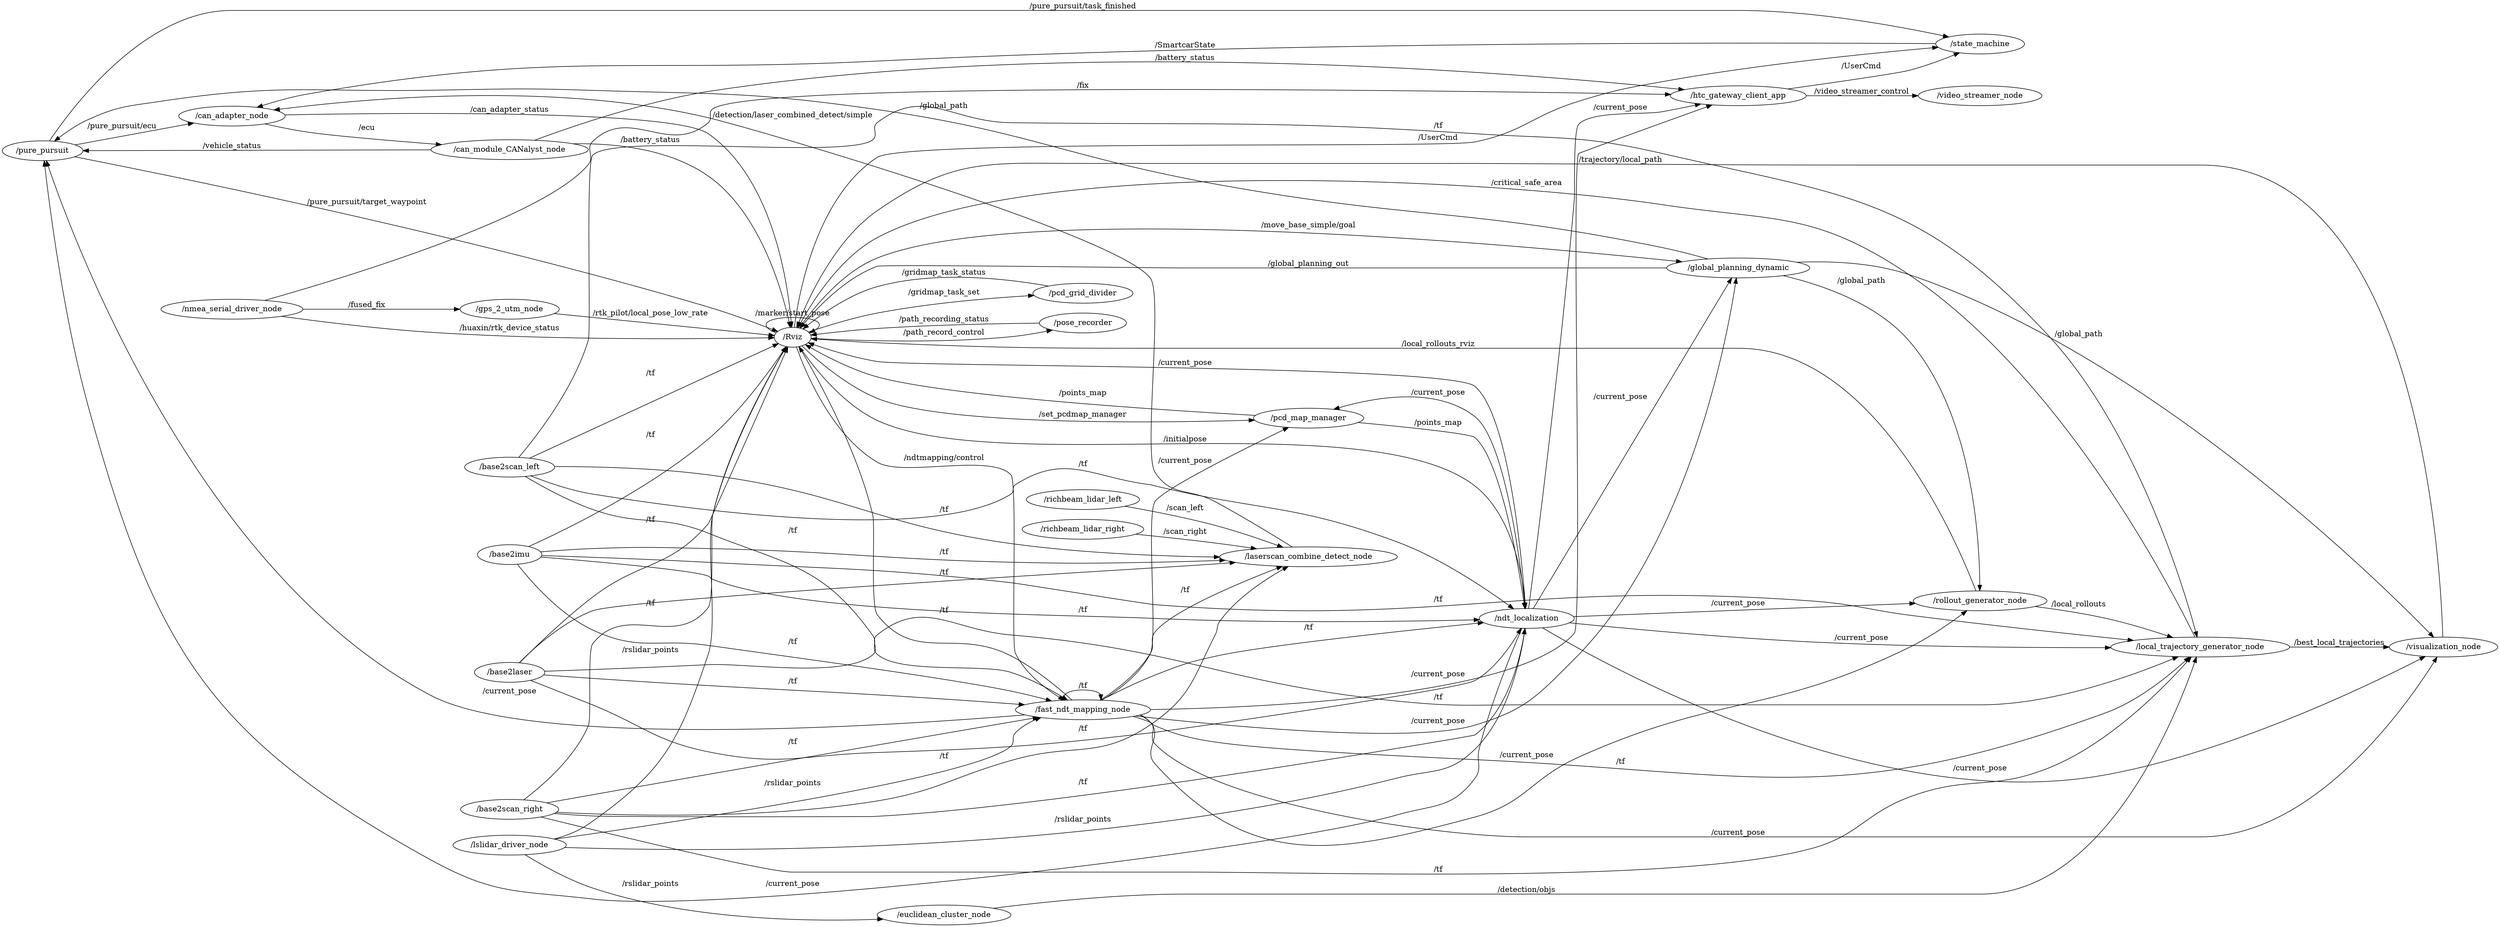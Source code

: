 digraph graphname {
	graph [bb="0,0,3604.2,1596.3",
		compound=True,
		rank=same,
		rankdir=LR,
		ranksep=0.2
	];
	node [label="\N"];
	n___pure_pursuit	 [URL=__pure_pursuit,
		height=0.5,
		label="/pure_pursuit",
		pos="57.845,712.34",
		shape=ellipse,
		tooltip="/pure_pursuit",
		width=1.6068];
	n___can_adapter_node	 [URL=__can_adapter_node,
		height=0.5,
		label="/can_adapter_node",
		pos="329.38,1403.3",
		shape=ellipse,
		tooltip="/can_adapter_node",
		width=2.1484];
	n___pure_pursuit -> n___can_adapter_node	 [URL=topic_3A__pure_pursuit__ecu,
		label="/pure_pursuit/ecu",
		lp="171.19,1127.8",
		penwidth=1,
		pos="e,322.33,1385.4 64.968,730.47 102.13,825.04 273.75,1261.8 318.62,1376"];
	n___Rviz	 [URL=__Rviz,
		height=0.5,
		label="/Rviz",
		pos="1140.9,871.34",
		shape=ellipse,
		tooltip="/Rviz",
		width=0.83048];
	n___pure_pursuit -> n___Rviz	 [URL=topic_3A__pure_pursuit__target_waypoint,
		label="/pure_pursuit/target_waypoint",
		lp="522.07,721.84",
		penwidth=1,
		pos="e,1111.1,874.09 115.94,711.37 314.27,708.62 956.03,704.67 1021.4,767.34 1034.4,779.87 1017.2,834.9 1029.4,848.34 1047.1,868.01 1076.7,873.4 1101,874.06"];
	n___state_machine	 [URL=__state_machine,
		height=0.5,
		label="/state_machine",
		pos="2858.3,1497.3",
		shape=ellipse,
		tooltip="/state_machine",
		width=1.7693];
	n___pure_pursuit -> n___state_machine	 [URL=topic_3A__pure_pursuit__task_finished,
		label="/pure_pursuit/task_finished",
		lp="1559.5,1588.8",
		penwidth=1,
		pos="e,2822.9,1512.5 58.983,730.63 64.621,819.12 90.613,1203.4 123.69,1318.3 164.73,1460.9 180.99,1581.3 329.38,1581.3 329.38,1581.3 329.38,1581.3 2508.5,1581.3 2619.7,1581.3 2647.5,1566.1 2754.8,1536.3 2774.3,1530.9 2795.3,1523.4 2813.3,1516.3"];
	n___global_planning_dynamic	 [URL=__global_planning_dynamic,
		height=0.5,
		label="/global_planning_dynamic",
		pos="2508.5,723.34",
		shape=ellipse,
		tooltip="/global_planning_dynamic",
		width=2.9247];
	n___global_planning_dynamic -> n___pure_pursuit	 [URL=topic_3A__global_path,
		label="/global_path",
		lp="1356.5,33.844",
		penwidth=1,
		pos="e,58.546,694.32 2492.1,705.47 2471.4,683.88 2433.9,647.82 2395.2,626.34 2344.7,598.32 2327.1,601.73 2271.2,587.34 2210.1,571.64 2173.4,607.03 2132.1,559.34 2121.4,546.97 2129.4,427.8 2124.1,412.34 2097.3,334.86 2045.5,338.63 2018.1,261.34 2009.5,236.99 2026.5,165.31 2010.1,145.34 1822.6,-82.747 1651.8,26.344 1356.5,26.344 329.38,26.344 329.38,26.344 329.38,26.344 216.24,26.344 172.08,74.071 123.69,176.34 80.347,267.94 63.253,587.03 58.983,684.11"];
	n___rollout_generator_node	 [URL=__rollout_generator_node,
		height=0.5,
		label="/rollout_generator_node",
		pos="2858.3,723.34",
		shape=ellipse,
		tooltip="/rollout_generator_node",
		width=2.6539];
	n___global_planning_dynamic -> n___rollout_generator_node	 [URL=topic_3A__global_path,
		label="/global_path",
		lp="2688.3,730.84",
		penwidth=1,
		pos="e,2762.6,723.34 2613.9,723.34 2657.8,723.34 2708.6,723.34 2752.5,723.34"];
	n___global_planning_dynamic -> n___Rviz	 [URL=topic_3A__global_planning_out,
		label="/global_planning_out",
		lp="1882.7,842.84",
		penwidth=1,
		pos="e,1169.3,865.81 2451.5,738.57 2359.4,762.37 2172,807.6 2010.1,826.34 1844.5,845.51 1425.5,823.78 1260.4,846.34 1256.7,846.84 1255.9,847.53 1252.4,848.34 1228.2,853.86 1200.9,859.49 1179.4,863.8"];
	n___visualization_node	 [URL=__visualization_node,
		height=0.5,
		label="/visualization_node",
		pos="3524.9,984.34",
		shape=ellipse,
		tooltip="/visualization_node",
		width=2.2026];
	n___global_planning_dynamic -> n___visualization_node	 [URL=topic_3A__global_path,
		label="/global_path",
		lp="3001.3,898.84",
		penwidth=1,
		pos="e,3449.9,978.22 2554.4,739.68 2676.2,782.33 3018.1,897.94 3311.6,958.34 3353.5,966.96 3400.6,973.07 3439.8,977.19"];
	n___richbeam_lidar_left	 [URL=__richbeam_lidar_left,
		height=0.5,
		label="/richbeam_lidar_left",
		pos="1559.5,288.34",
		shape=ellipse,
		tooltip="/richbeam_lidar_left",
		width=2.3109];
	n___laserscan_combine_detect_node	 [URL=__laserscan_combine_detect_node,
		height=0.5,
		label="/laserscan_combine_detect_node",
		pos="1882.7,388.34",
		shape=ellipse,
		tooltip="/laserscan_combine_detect_node",
		width=3.5386];
	n___richbeam_lidar_left -> n___laserscan_combine_detect_node	 [URL=topic_3A__scan_left,
		label="/scan_left",
		lp="1706.8,308.84",
		penwidth=1,
		pos="e,1793,375.52 1640.8,284.28 1684.2,283.96 1731.7,287.15 1747.3,301.34 1763.6,316.21 1740.7,333.77 1755.3,350.34 1763.2,359.28 1773,366.16 1783.8,371.44"];
	n___htc_gateway_client_app	 [URL=__htc_gateway_client_app,
		height=0.5,
		label="/htc_gateway_client_app",
		pos="2508.5,1412.3",
		shape=ellipse,
		tooltip="/htc_gateway_client_app",
		width=2.7442];
	n___video_streamer_node	 [URL=__video_streamer_node,
		height=0.5,
		label="/video_streamer_node",
		pos="2858.3,1391.3",
		shape=ellipse,
		tooltip="/video_streamer_node",
		width=2.4734];
	n___htc_gateway_client_app -> n___video_streamer_node	 [URL=topic_3A__video_streamer_control,
		label="/video_streamer_control",
		lp="2688.3,1399.8",
		penwidth=1,
		pos="e,2770.5,1388.2 2574.1,1398.8 2589.7,1396.1 2606.2,1393.7 2621.8,1392.3 2667.2,1388.3 2717.7,1387.5 2760.4,1388"];
	n___htc_gateway_client_app -> n___state_machine	 [URL=topic_3A__UserCmd,
		label="/UserCmd",
		lp="2688.3,1437.8",
		penwidth=1,
		pos="e,2838.5,1480.1 2605.1,1408.4 2651.4,1409.2 2707.1,1414.4 2754.8,1430.3 2782.8,1439.8 2810.8,1458.5 2830.6,1473.8"];
	n___pcd_map_manager	 [URL=__pcd_map_manager,
		height=0.5,
		label="/pcd_map_manager",
		pos="1882.7,975.34",
		shape=ellipse,
		tooltip="/pcd_map_manager",
		width=2.2567];
	n___pcd_map_manager -> n___Rviz	 [URL=topic_3A__points_map,
		label="/points_map",
		lp="1559.5,1035.8",
		penwidth=1,
		pos="e,1153,887.86 1831.1,989.29 1720.8,1016.3 1456.1,1065.9 1260.4,980.34 1217.9,961.77 1180.5,921.81 1159.3,895.78"];
	n___ndt_localization	 [URL=__ndt_localization,
		height=0.5,
		label="/ndt_localization",
		pos="2201.6,909.34",
		shape=ellipse,
		tooltip="/ndt_localization",
		width=1.9318];
	n___pcd_map_manager -> n___ndt_localization	 [URL=topic_3A__points_map,
		label="/points_map",
		lp="2071.1,1002.8",
		penwidth=1,
		pos="e,2188.2,927.17 1941.4,987.8 1991.6,995.76 2064.9,1000.8 2124.1,978.34 2146.9,969.67 2167.3,950.87 2181.4,935.08"];
	n___rollout_generator_node -> n___Rviz	 [URL=topic_3A__local_rollouts_rviz,
		label="/local_rollouts_rviz",
		lp="2071.1,710.84",
		penwidth=1,
		pos="e,1170.5,873.98 2781.4,712.66 2733.3,706.52 2670.1,699.44 2613.8,696.34 2520.3,691.2 2496.8,695.37 2403.2,696.34 2115,699.34 2042.5,697.44 1755.3,721.34 1624.2,732.26 1590.4,728.66 1460.7,751.34 1457.1,751.98 1456.3,752.63 1452.7,753.34 1410.3,761.7 1290.5,750.41 1260.4,781.34 1239.4,802.82 1272.6,826.26 1252.4,848.34 1234.4,867.83 1204.8,873.22 1180.5,873.94"];
	n___local_trajectory_generator_node	 [URL=__local_trajectory_generator_node,
		height=0.5,
		label="/local_trajectory_generator_node",
		pos="3176.2,815.34",
		shape=ellipse,
		tooltip="/local_trajectory_generator_node",
		width=3.5386];
	n___rollout_generator_node -> n___local_trajectory_generator_node	 [URL=topic_3A__local_rollouts,
		label="/local_rollouts",
		lp="3001.3,782.84",
		penwidth=1,
		pos="e,3120.3,799.16 2910.4,738.43 2965.2,754.27 3051.4,779.21 3110.7,796.37"];
	n___can_module_CANalyst_node	 [URL=__can_module_CANalyst_node,
		height=0.5,
		label="/can_module_CANalyst_node",
		pos="729.71,1488.3",
		shape=ellipse,
		tooltip="/can_module_CANalyst_node",
		width=3.2678];
	n___can_module_CANalyst_node -> n___pure_pursuit	 [URL=topic_3A__vehicle_status,
		label="/vehicle_status",
		lp="329.38,1518.8",
		penwidth=1,
		pos="e,59.343,730.36 660.06,1502.9 552.78,1521 346.93,1537.6 226.69,1430.3 120.22,1335.4 71.185,861.9 60.256,740.66"];
	n___can_module_CANalyst_node -> n___htc_gateway_client_app	 [URL=topic_3A__battery_status,
		label="/battery_status",
		lp="1706.8,1504.8",
		penwidth=1,
		pos="e,2472.5,1429.1 844.89,1492.2 927.31,1494.7 1040.9,1497.3 1140.9,1497.3 1140.9,1497.3 1140.9,1497.3 2201.6,1497.3 2297.5,1497.3 2404.2,1458.4 2463.1,1433.2"];
	n___can_module_CANalyst_node -> n___Rviz	 [URL=topic_3A__battery_status,
		label="/battery_status",
		lp="938.35,1343.8",
		penwidth=1,
		pos="e,1132.8,888.91 743.31,1470.4 765.62,1441.3 811.86,1382.4 855.35,1336.3 924.45,1263.2 970.44,1269.2 1021.4,1182.3 1029,1169.3 1024.8,1163.7 1029.4,1149.3 1059.5,1055.1 1106.5,947.25 1128.6,898.19"];
	n___can_adapter_node -> n___can_module_CANalyst_node	 [URL=topic_3A__ecu,
		label="/ecu",
		lp="522.07,1467.8",
		penwidth=1,
		pos="e,660.7,1473.7 386.74,1415.5 455.95,1430.2 572.69,1455 650.47,1471.5"];
	n___can_adapter_node -> n___Rviz	 [URL=topic_3A__can_adapter_status,
		label="/can_adapter_status",
		lp="729.71,881.84",
		penwidth=1,
		pos="e,1110.7,869.74 332.35,1385.2 346.3,1306.7 413.24,994.3 612.07,874.34 653.42,849.4 984.08,863.43 1100.5,869.22"];
	n___base2laser	 [URL=__base2laser,
		height=0.5,
		label="/base2laser",
		pos="729.71,191.34",
		shape=ellipse,
		tooltip="/base2laser",
		width=1.3902];
	n___base2laser -> n___Rviz	 [URL=topic_3A__tf,
		label="/tf",
		lp="938.35,524.84",
		penwidth=1,
		pos="e,1111.3,868.31 743.64,209.01 766.41,237.7 813.29,295.99 855.35,343.34 926.33,423.25 980.33,418.65 1021.4,517.34 1034.5,549.06 1009.8,798.13 1029.4,826.34 1045.6,849.78 1076.3,861.02 1101.4,866.41"];
	n___fast_ndt_mapping_node	 [URL=__fast_ndt_mapping_node,
		height=0.5,
		label="/fast_ndt_mapping_node",
		pos="1559.5,637.34",
		shape=ellipse,
		tooltip="/fast_ndt_mapping_node",
		width=2.7442];
	n___base2laser -> n___fast_ndt_mapping_node	 [URL=topic_3A__tf,
		label="/tf",
		lp="1140.9,437.84",
		penwidth=1,
		pos="e,1522.9,620.48 760.13,205.68 841.21,243.84 1069.3,350.87 1260.4,437.34 1345.5,475.89 1395,448.81 1452.7,522.34 1465.3,538.32 1449.9,550.19 1460.7,567.34 1473.6,587.66 1494.7,603.81 1514.1,615.45"];
	n___base2laser -> n___ndt_localization	 [URL=topic_3A__tf,
		label="/tf",
		lp="1559.5,196.84",
		penwidth=1,
		pos="e,2198.1,891.3 779.77,191.51 837.87,191.79 936.56,192.51 1021.4,194.34 1242.3,199.12 1871.4,128.31 2010.1,300.34 2022,315.14 2006.3,627.42 2018.1,642.34 2048.3,680.6 2088.7,636.86 2124.1,670.34 2155.2,699.77 2184.2,824.65 2196,881.25"];
	n___base2laser -> n___laserscan_combine_detect_node	 [URL=topic_3A__tf,
		label="/tf",
		lp="1356.5,321.84",
		penwidth=1,
		pos="e,1797.2,374.9 779.5,193.29 837.76,196.07 937,202.34 1021.4,215.34 1219.3,245.86 1264.4,276.04 1460.7,315.34 1572.4,337.7 1701.5,359.44 1787.2,373.29"];
	n___base2laser -> n___local_trajectory_generator_node	 [URL=topic_3A__tf,
		label="/tf",
		lp="2071.1,162.84",
		penwidth=1,
		pos="e,3173.9,797.28 779.31,188.33 927.48,179.49 1379.8,153.76 1755.3,145.34 1868.5,142.81 1897,138.89 2010.1,145.34 2185.7,155.36 2228.1,174.29 2403.2,190.34 2647.5,212.74 2716.4,166.55 2953.8,228.34 2995.2,239.11 3013.7,236.29 3040.8,269.34 3108.1,351.41 3158.7,687.65 3172.5,787.35"];
	n___lslidar_driver_node	 [URL=__lslidar_driver_node,
		height=0.5,
		label="/lslidar_driver_node",
		pos="729.71,1293.3",
		shape=ellipse,
		tooltip="/lslidar_driver_node",
		width=2.2748];
	n___lslidar_driver_node -> n___Rviz	 [URL=topic_3A__rslidar_points,
		label="/rslidar_points",
		lp="938.35,1170.8",
		penwidth=1,
		pos="e,1125.5,887.15 747.11,1275.5 812.72,1208.1 1045.1,969.65 1118.5,894.32"];
	n___lslidar_driver_node -> n___fast_ndt_mapping_node	 [URL=topic_3A__rslidar_points,
		label="/rslidar_points",
		lp="1140.9,836.84",
		penwidth=1,
		pos="e,1481.5,648.41 732.59,1275.3 741.56,1224.4 773.52,1077.8 855.35,992.34 911.71,933.45 974.47,981.03 1021.4,914.34 1032.3,898.82 1016.6,843.42 1029.4,829.34 1097.1,754.4 1185.3,860.89 1252.4,785.34 1267.9,767.84 1244.4,697.43 1260.4,680.34 1260.8,679.85 1383.4,662.36 1471.4,649.84"];
	n___lslidar_driver_node -> n___ndt_localization	 [URL=topic_3A__rslidar_points,
		label="/rslidar_points",
		lp="1559.5,1300.8",
		penwidth=1,
		pos="e,2195.6,927.57 775.39,1308.4 798.98,1315.3 828.4,1322.9 855.35,1326.3 928.52,1335.8 947.79,1332 1021.4,1326.3 1468,1291.8 1600.9,1312.7 2010.1,1130.3 2065,1105.8 2083.4,1101.7 2124.1,1057.3 2157,1021.5 2180.1,969.01 2192.1,937.14"];
	n___euclidean_cluster_node	 [URL=__euclidean_cluster_node,
		height=0.5,
		label="/euclidean_cluster_node",
		pos="1356.5,1403.3",
		shape=ellipse,
		tooltip="/euclidean_cluster_node",
		width=2.672];
	n___lslidar_driver_node -> n___euclidean_cluster_node	 [URL=topic_3A__rslidar_points,
		label="/rslidar_points",
		lp="938.35,1391.8",
		penwidth=1,
		pos="e,1260.1,1402.7 759.12,1310.3 783.93,1323.8 820.83,1341.9 855.35,1351.3 988.22,1387.8 1147.3,1399.1 1250.1,1402.4"];
	n___Rviz -> n___global_planning_dynamic	 [URL=topic_3A__move_base_simple__goal,
		label="/move_base_simple/goal",
		lp="1882.7,751.84",
		penwidth=1,
		pos="e,2403,722.42 1170.7,873.64 1195.9,873.84 1231.3,869.75 1252.4,848.34 1265.7,834.81 1246.6,819.44 1260.4,806.34 1292.9,775.35 1416.1,783.62 1460.7,778.34 1707.9,749.12 1769.6,738.54 2018.1,724.34 2068.7,721.45 2081.4,722.79 2132.1,722.34 2219.5,721.58 2318.2,721.88 2392.7,722.35"];
	n___Rviz -> n___pcd_map_manager	 [URL=topic_3A__set_pcdmap_manager,
		label="/set_pcdmap_manager",
		lp="1559.5,988.84",
		penwidth=1,
		pos="e,1802.2,978.24 1156.6,886.83 1178,906.75 1218.4,940.42 1260.4,954.34 1356.2,986.14 1643.4,982.72 1791.8,978.54"];
	n___Rviz -> n___Rviz	 [URL=topic_3A__marker__start_pose,
		label="/marker/start_pose",
		lp="1140.9,914.84",
		penwidth=1,
		pos="e,1166.7,880.56 1115,880.56 1092.8,892.7 1101.4,907.34 1140.9,907.34 1174.1,907.34 1185.5,896.92 1174.9,886.37"];
	n___Rviz -> n___fast_ndt_mapping_node	 [URL=topic_3A__ndtmapping__control,
		label="/ndtmapping/control",
		lp="1356.5,745.84",
		penwidth=1,
		pos="e,1526.2,654.37 1170.5,867.94 1196.5,863.26 1233.1,852.23 1252.4,826.34 1264.1,810.58 1246.7,752.42 1260.4,738.34 1290.4,707.47 1416.5,738.54 1452.7,715.34 1458.4,711.69 1456,707.21 1460.7,702.34 1477.1,685.42 1498.7,670.61 1517.5,659.41"];
	n___Rviz -> n___ndt_localization	 [URL=topic_3A__initialpose,
		label="/initialpose",
		lp="1706.8,921.84",
		penwidth=1,
		pos="e,2131.9,910.09 1164.4,882.85 1188,893.7 1225.7,909.18 1260.4,915.34 1344.5,930.35 1367.2,915.69 1452.7,915.34 1696.4,914.37 1984.5,911.61 2121.5,910.2"];
	n___pcd_grid_divider	 [URL=__pcd_grid_divider,
		height=0.5,
		label="/pcd_grid_divider",
		pos="1559.5,1070.3",
		shape=ellipse,
		tooltip="/pcd_grid_divider",
		width=2.0401];
	n___Rviz -> n___pcd_grid_divider	 [URL=topic_3A__gridmap_task_set,
		label="/gridmap_task_set",
		lp="1356.5,1088.8",
		penwidth=1,
		pos="e,1490.2,1076.4 1145.7,889.4 1157.5,929.46 1191.9,1025.3 1260.4,1064.3 1296.5,1084.9 1404.4,1082.1 1480.2,1077.1"];
	n___pose_recorder	 [URL=__pose_recorder,
		height=0.5,
		label="/pose_recorder",
		pos="1559.5,876.34",
		shape=ellipse,
		tooltip="/pose_recorder",
		width=1.7512];
	n___Rviz -> n___pose_recorder	 [URL=topic_3A__path_record_control,
		label="/path_record_control",
		lp="1356.5,903.84",
		penwidth=1,
		pos="e,1505.1,885.49 1169.2,877.45 1193.3,882.31 1228.9,888.73 1260.4,891.34 1345.6,898.43 1367.4,897.3 1452.7,891.34 1466.5,890.38 1481.2,888.73 1495.1,886.87"];
	n___Rviz -> n___state_machine	 [URL=topic_3A__UserCmd,
		label="/UserCmd",
		lp="2071.1,1414.8",
		penwidth=1,
		pos="e,2797.9,1491.6 1141.7,889.5 1145.5,944.98 1164.5,1113.8 1260.4,1199.3 1396,1320.6 1517.3,1180.4 1658.3,1295.3 1664.8,1300.6 1659.8,1307.1 1666.3,1312.3 1791.4,1412.4 1860.3,1362.9 2018.1,1390.3 2301.7,1439.7 2643,1476.2 2787.8,1490.6"];
	n___base2imu	 [URL=__base2imu,
		height=0.5,
		label="/base2imu",
		pos="729.71,916.34",
		shape=ellipse,
		tooltip="/base2imu",
		width=1.3179];
	n___base2imu -> n___Rviz	 [URL=topic_3A__tf,
		label="/tf",
		lp="938.35,910.84",
		penwidth=1,
		pos="e,1111.3,874.58 775.68,911.31 856.93,902.42 1024.6,884.07 1101.1,875.69"];
	n___base2imu -> n___fast_ndt_mapping_node	 [URL=topic_3A__tf,
		label="/tf",
		lp="1140.9,777.84",
		penwidth=1,
		pos="e,1465.7,631.55 770.16,906.85 793.05,901.1 822.08,893.18 847.35,884.34 857.29,880.87 1014.7,817.51 1021.4,809.34 1032.5,795.62 1017.9,783.87 1029.4,770.34 1097.9,689.01 1180.7,762.01 1252.4,683.34 1261.1,673.77 1250.3,663.44 1260.4,655.34 1289.7,631.82 1381.2,629.11 1455.3,631.22"];
	n___base2imu -> n___ndt_localization	 [URL=topic_3A__tf,
		label="/tf",
		lp="1559.5,1215.8",
		penwidth=1,
		pos="e,2192.9,927.24 741.63,934.14 777.59,985.99 891.03,1136.6 1029.4,1190.3 1259,1279.5 1924.6,1158.9 2124.1,1014.3 2152.4,993.8 2174.8,959.81 2188.1,936.09"];
	n___base2imu -> n___laserscan_combine_detect_node	 [URL=topic_3A__tf,
		label="/tf",
		lp="1356.5,619.84",
		penwidth=1,
		pos="e,1828.9,404.68 776.54,919.56 801.15,918.56 829.77,912.65 847.35,893.34 859.38,880.13 846.22,828.7 855.35,813.34 900.96,736.63 966.03,770.38 1021.4,700.34 1027.5,692.51 1022,686.09 1029.4,679.34 1105.3,609.82 1156.3,653.54 1252.4,616.34 1256.1,614.91 1256.5,613.47 1260.4,612.34 1345.7,587.05 1596.7,631.52 1658.3,567.34 1675.3,549.67 1651.1,476.59 1666.3,457.34 1668.8,454.18 1756.1,426.99 1819.1,407.7"];
	n___base2imu -> n___local_trajectory_generator_node	 [URL=topic_3A__tf,
		label="/tf",
		lp="2071.1,1309.8",
		penwidth=1,
		pos="e,3151.4,833.03 732.67,934.61 741.54,983.22 772.63,1116.5 855.35,1182.3 1138.2,1407.5 1297.3,1331.4 1658.3,1312.3 1987.2,1295 2078.5,1324.8 2395.2,1234.3 2569.7,1184.5 2598.6,1133.9 2762.8,1056.3 2847.3,1016.4 2872.2,1014 2953.8,968.34 2994.4,945.67 3002.5,936.58 3040.8,910.34 3075.9,886.35 3115.7,858.35 3143,839"];
	n___fast_ndt_mapping_node -> n___pure_pursuit	 [URL=topic_3A__current_pose,
		label="/current_pose",
		lp="729.71,676.84",
		penwidth=1,
		pos="e,102.66,700.82 1467.2,630.92 1462.3,630.69 1457.5,630.5 1452.7,630.34 1367.3,627.55 1345.7,625.19 1260.4,630.34 1116.5,639.03 1082.5,669.34 938.35,669.34 329.38,669.34 329.38,669.34 329.38,669.34 253.44,669.34 167.02,685.95 112.47,698.52"];
	n___fast_ndt_mapping_node -> n___global_planning_dynamic	 [URL=topic_3A__current_pose,
		label="/current_pose",
		lp="2071.1,596.84",
		penwidth=1,
		pos="e,2472.7,706.29 1650.9,644.28 1681.6,645.42 1716,645.38 1747.3,642.34 1915.6,626.03 1957.4,561.11 2124.1,589.34 2251.4,610.89 2392.7,669.91 2463.2,701.96"];
	n___fast_ndt_mapping_node -> n___htc_gateway_client_app	 [URL=topic_3A__current_pose,
		label="/current_pose",
		lp="2071.1,748.84",
		penwidth=1,
		pos="e,2504.4,1394.2 1590,654.64 1627.6,675.21 1694.2,709.06 1755.3,727.34 2030.9,809.77 2193.8,618.93 2395.2,824.34 2404.8,834.11 2401,871.86 2403.2,885.34 2434.9,1077 2484.7,1305.5 2502.1,1384.1"];
	n___fast_ndt_mapping_node -> n___pcd_map_manager	 [URL=topic_3A__current_pose,
		label="/current_pose",
		lp="1706.8,899.84",
		penwidth=1,
		pos="e,1858.9,957.93 1568.3,655.34 1586,691.71 1626.9,776.67 1658.3,849.34 1662.1,858.13 1659.2,862.93 1666.3,869.34 1694.1,894.4 1713,877.31 1747.3,892.34 1784.5,908.66 1823.7,933.69 1850.3,952"];
	n___fast_ndt_mapping_node -> n___rollout_generator_node	 [URL=topic_3A__current_pose,
		label="/current_pose",
		lp="2201.6,558.84",
		penwidth=1,
		pos="e,2847.7,705.11 1602.7,621.04 1641.9,607.14 1701.5,588.22 1755.3,580.34 1975.2,548.14 2553.4,518.3 2754.8,612.34 2793.4,630.38 2824.5,669.93 2842.2,696.61"];
	n___fast_ndt_mapping_node -> n___Rviz	 [URL=topic_3A__tf,
		label="/tf",
		lp="1356.5,707.84",
		penwidth=1,
		pos="e,1170.4,868.11 1521.7,654.06 1501.6,662.28 1476.2,671.63 1452.7,677.34 1410.9,687.52 1289.9,669.06 1260.4,700.34 1241.1,720.73 1268.8,803.6 1252.4,826.34 1235.7,849.4 1205.2,860.66 1180.3,866.15"];
	n___fast_ndt_mapping_node -> n___fast_ndt_mapping_node	 [URL=topic_3A__tf,
		label="/tf",
		lp="1559.5,680.84",
		penwidth=1,
		pos="e,1585.6,654.75 1533.5,654.75 1528.6,664.43 1537.3,673.34 1559.5,673.34 1573.4,673.34 1582,669.86 1585.3,664.89"];
	n___fast_ndt_mapping_node -> n___ndt_localization	 [URL=topic_3A__tf,
		label="/tf",
		lp="1882.7,818.84",
		penwidth=1,
		pos="e,2175.9,892.55 1568.8,655.45 1584.5,684.15 1619.4,739.48 1666.3,765.34 1801.3,839.82 1863,765.35 2010.1,811.34 2068.1,829.48 2129.8,864.15 2167,887.01"];
	n___fast_ndt_mapping_node -> n___laserscan_combine_detect_node	 [URL=topic_3A__tf,
		label="/tf",
		lp="1706.8,509.84",
		penwidth=1,
		pos="e,1847.6,405.72 1632.3,624.96 1642.3,620.32 1651.5,613.98 1658.3,605.34 1672.5,587.31 1653.7,521.53 1666.3,502.34 1671.6,494.35 1776.7,441.1 1838.5,410.28"];
	n___fast_ndt_mapping_node -> n___visualization_node	 [URL=topic_3A__current_pose,
		label="/current_pose",
		lp="2508.5,219.84",
		penwidth=1,
		pos="e,3521.4,966 1625,623.83 1637.7,618.43 1649.7,610.89 1658.3,600.34 1672.3,583.29 1652.7,568.67 1666.3,551.34 1690.5,520.68 1718.8,544.02 1747.3,517.34 1753.1,511.91 1749.3,506.56 1755.3,501.34 1845.5,422.87 1900,461.9 2010.1,415.34 2306.5,289.97 2366.4,161.34 2688.3,161.34 2688.3,161.34 2688.3,161.34 3176.2,161.34 3352.8,161.34 3491,811.61 3519.5,956.12"];
	n___fast_ndt_mapping_node -> n___local_trajectory_generator_node	 [URL=topic_3A__tf,
		label="/tf",
		lp="2337.2,492.84",
		penwidth=1,
		pos="e,3169.4,797.08 1621.8,623.28 1635.2,617.89 1648.3,610.49 1658.3,600.34 1665.6,592.95 1658.7,585.42 1666.3,578.34 1696.4,550.4 1715,561.34 1755.3,553.34 2010.8,502.64 2076.8,484.34 2337.2,484.34 2337.2,484.34 2337.2,484.34 2858.3,484.34 3026,484.34 3132.9,708.13 3165.6,787.69"];
	n___nmea_serial_driver_node	 [URL=__nmea_serial_driver_node,
		height=0.5,
		label="/nmea_serial_driver_node",
		pos="329.38,811.34",
		shape=ellipse,
		tooltip="/nmea_serial_driver_node",
		width=2.8525];
	n___nmea_serial_driver_node -> n___htc_gateway_client_app	 [URL=topic_3A__fix,
		label="/fix",
		lp="1559.5,1445.8",
		penwidth=1,
		pos="e,2412.3,1416.6 334.32,829.75 354.92,903.08 441.07,1177.4 612.07,1320.3 699.72,1393.6 743.33,1380.9 855.35,1403.3 1152.7,1462.9 2085.7,1430.3 2402.2,1417.1"];
	n___nmea_serial_driver_node -> n___Rviz	 [URL=topic_3A__huaxin__rtk_device_status,
		label="/huaxin/rtk_device_status",
		lp="729.71,776.84",
		penwidth=1,
		pos="e,1112.6,865.23 394.98,797.45 493.47,778.52 685.3,749.17 847.35,769.34 926.51,779.2 957.06,766.13 1021.4,813.34 1026.8,817.36 1024.2,821.97 1029.4,826.34 1050.5,844.18 1079.6,855.6 1102.7,862.48"];
	n___gps_2_utm_node	 [URL=__gps_2_utm_node,
		height=0.5,
		label="/gps_2_utm_node",
		pos="729.71,811.34",
		shape=ellipse,
		tooltip="/gps_2_utm_node",
		width=2.0582];
	n___nmea_serial_driver_node -> n___gps_2_utm_node	 [URL=topic_3A__fused_fix,
		label="/fused_fix",
		lp="522.07,818.84",
		penwidth=1,
		pos="e,655.31,811.34 432.22,811.34 498.27,811.34 583.02,811.34 645.15,811.34"];
	n___ndt_localization -> n___pure_pursuit	 [URL=topic_3A__current_pose,
		label="/current_pose",
		lp="1140.9,103.84",
		penwidth=1,
		pos="e,61.316,694.22 2200.4,891.11 2196.2,839.41 2179.6,688.5 2124.1,578.34 2091.3,513.29 2044.2,521.33 2018.1,453.34 2013,440.01 2019.8,206.86 2010.1,196.34 1969.5,152.22 998.29,72.344 938.35,72.344 329.38,72.344 329.38,72.344 329.38,72.344 194.36,72.344 87.948,561.16 63.265,684.4"];
	n___ndt_localization -> n___global_planning_dynamic	 [URL=topic_3A__current_pose,
		label="/current_pose",
		lp="2337.2,861.84",
		penwidth=1,
		pos="e,2494.4,741.26 2221.3,892.01 2236.3,879.75 2257.8,863.87 2279.2,854.34 2327.5,832.86 2348.4,852.93 2395.2,828.34 2432.7,808.61 2467.1,773.2 2487.9,749"];
	n___ndt_localization -> n___htc_gateway_client_app	 [URL=topic_3A__current_pose,
		label="/current_pose",
		lp="2337.2,1270.8",
		penwidth=1,
		pos="e,2493.5,1394.5 2207.8,927.37 2219.5,960.9 2246.9,1034.7 2279.2,1092.3 2344.6,1208.9 2443.8,1334.1 2487.1,1386.7"];
	n___ndt_localization -> n___pcd_map_manager	 [URL=topic_3A__current_pose,
		label="/current_pose",
		lp="2071.1,965.84",
		penwidth=1,
		pos="e,1954.5,966.84 2167.1,925.18 2153.9,930.7 2138.5,936.47 2124.1,940.34 2094.8,948.21 2022.6,958.25 1964.7,965.55"];
	n___ndt_localization -> n___rollout_generator_node	 [URL=topic_3A__current_pose,
		label="/current_pose",
		lp="2508.5,873.84",
		penwidth=1,
		pos="e,2813.1,739.3 2259.2,899.04 2297.8,891.73 2349.9,881.14 2395.2,869.34 2544.6,830.45 2717.3,772.46 2803.5,742.62"];
	n___ndt_localization -> n___Rviz	 [URL=topic_3A__current_pose,
		label="/current_pose",
		lp="1706.8,857.84",
		penwidth=1,
		pos="e,1170.8,868.59 2132.6,906.58 2014.9,901.33 1785.4,888.51 1755.3,867.34 1748.5,862.54 1754.3,854.86 1747.3,850.34 1714,828.96 1697.9,849.57 1658.3,849.34 1570.5,848.85 1548.5,846.33 1460.7,849.34 1360,852.8 1241.7,862.38 1181.1,867.69"];
	n___ndt_localization -> n___visualization_node	 [URL=topic_3A__current_pose,
		label="/current_pose",
		lp="2858.3,1085.8",
		penwidth=1,
		pos="e,3489.6,1000.5 2218.8,927.11 2262.6,970.5 2384.1,1078.3 2508.5,1078.3 2508.5,1078.3 2508.5,1078.3 3176.2,1078.3 3288.6,1078.3 3414.6,1032.2 3480,1004.6"];
	n___ndt_localization -> n___local_trajectory_generator_node	 [URL=topic_3A__current_pose,
		label="/current_pose",
		lp="2688.3,891.84",
		penwidth=1,
		pos="e,3087.3,828.24 2270.6,906.71 2352.6,903.26 2493.3,896.33 2613.8,885.34 2776.7,870.48 2965.2,845.4 3077.3,829.65"];
	n___laserscan_combine_detect_node -> n___can_adapter_node	 [URL=topic_3A__detection__laser_combined_detect__simple,
		label="/detection/laser_combined_detect/simple",
		lp="1140.9,1394.8",
		penwidth=1,
		pos="e,398.42,1411.7 1870.4,406.52 1831.4,465.47 1710.2,657.89 1666.3,837.34 1662.9,851.38 1666.7,1085.6 1658.3,1097.3 1603.9,1174.1 1546.9,1135.7 1460.7,1173.3 1261.3,1260.5 1232.8,1337.9 1021.4,1389.3 804.8,1442 538.8,1425.7 408.69,1412.7"];
	n___base2scan_left	 [URL=__base2scan_left,
		height=0.5,
		label="/base2scan_left",
		pos="729.71,372.34",
		shape=ellipse,
		tooltip="/base2scan_left",
		width=1.8054];
	n___base2scan_left -> n___Rviz	 [URL=topic_3A__tf,
		label="/tf",
		lp="938.35,590.84",
		penwidth=1,
		pos="e,1111.1,868.24 761.86,388.06 789.53,403.44 827.96,429.59 847.35,464.34 863.04,492.46 834.54,511.78 855.35,536.34 904.91,594.85 974.1,522.95 1021.4,583.34 1038,604.62 1013.9,804.2 1029.4,826.34 1045.6,849.65 1076.2,860.9 1101.2,866.32"];
	n___base2scan_left -> n___fast_ndt_mapping_node	 [URL=topic_3A__tf,
		label="/tf",
		lp="1140.9,537.84",
		penwidth=1,
		pos="e,1524.9,620.29 761.11,388.19 788.48,403.73 826.9,430.05 847.35,464.34 858.21,482.54 839.52,497.26 855.35,511.34 905.01,555.52 1400.1,501.78 1452.7,542.34 1462,549.46 1453.8,557.93 1460.7,567.34 1475.2,587.05 1496.8,603.29 1516.2,615.15"];
	n___base2scan_left -> n___ndt_localization	 [URL=topic_3A__tf,
		label="/tf",
		lp="1559.5,253.84",
		penwidth=1,
		pos="e,2198.2,891.13 741.78,354.32 761.63,326.49 804.12,274.1 855.35,253.34 938.04,219.84 1570.7,229.73 1658.3,246.34 1700.1,254.26 1716.9,251.65 1747.3,281.34 1753.9,287.74 1748.3,294.42 1755.3,300.34 1844.1,375.68 1936.8,270.88 2010.1,361.34 2031.5,387.77 2000.3,638.38 2018.1,667.34 2046.1,712.9 2088.1,684.74 2124.1,724.34 2165.8,770.28 2187,841.88 2196.1,881.18"];
	n___base2scan_left -> n___laserscan_combine_detect_node	 [URL=topic_3A__tf,
		label="/tf",
		lp="1356.5,381.84",
		penwidth=1,
		pos="e,1766,381.07 794.92,371.7 956.38,370.36 1387.8,368.32 1747.3,380.34 1750.2,380.44 1753.1,380.54 1756,380.66"];
	n___base2scan_left -> n___local_trajectory_generator_node	 [URL=topic_3A__tf,
		label="/tf",
		lp="2071.1,249.84",
		penwidth=1,
		pos="e,3175,797.25 780,360.86 923.72,329.09 1348.9,242.34 1706.8,242.34 1706.8,242.34 1706.8,242.34 2858.3,242.34 3110.4,242.34 3164.3,671.7 3174.2,787.09"];
	n___base2scan_right	 [URL=__base2scan_right,
		height=0.5,
		label="/base2scan_right",
		pos="729.71,491.34",
		shape=ellipse,
		tooltip="/base2scan_right",
		width=1.9318];
	n___base2scan_right -> n___Rviz	 [URL=topic_3A__tf,
		label="/tf",
		lp="938.35,688.84",
		penwidth=1,
		pos="e,1111.3,868.14 746.72,509.22 769.75,532.7 812.85,574.26 855.35,602.34 923.52,647.39 975.83,613.49 1021.4,681.34 1039.3,708.14 1010.6,800.1 1029.4,826.34 1045.9,849.47 1076.4,860.73 1101.3,866.2"];
	n___base2scan_right -> n___fast_ndt_mapping_node	 [URL=topic_3A__tf,
		label="/tf",
		lp="1140.9,604.84",
		penwidth=1,
		pos="e,1514.6,621.28 748.84,508.8 772.07,528.79 813.38,560.54 855.35,574.34 981.62,615.88 1321.8,582.66 1452.7,605.34 1470,608.34 1488.5,613.23 1505.1,618.29"];
	n___base2scan_right -> n___ndt_localization	 [URL=topic_3A__tf,
		label="/tf",
		lp="1559.5,590.84",
		penwidth=1,
		pos="e,2191.1,891.17 797.78,487.58 926.89,481.9 1215.6,476.25 1452.7,522.34 1539.9,539.29 1982.2,689.18 2010.1,721.34 2021.7,734.71 2007.2,746.43 2018.1,760.34 2050.3,801.3 2083.4,777.85 2124.1,810.34 2149.5,830.6 2171.5,860.74 2185.6,882.44"];
	n___base2scan_right -> n___laserscan_combine_detect_node	 [URL=topic_3A__tf,
		label="/tf",
		lp="1356.5,431.84",
		penwidth=1,
		pos="e,1786.7,400.25 750.78,474.1 774.51,455.9 815.05,428.33 855.35,417.34 926.53,397.94 947.58,416.75 1021.4,417.34 1117.2,418.12 1374.2,369.3 1452.7,424.34 1460.9,430.08 1452.5,439.68 1460.7,445.34 1533,495.17 1581.7,488.18 1658.3,445.34 1664.2,442.03 1660.8,436.23 1666.3,432.34 1684.7,419.51 1731.4,409.22 1776.8,401.83"];
	n___base2scan_right -> n___local_trajectory_generator_node	 [URL=topic_3A__tf,
		label="/tf",
		lp="2071.1,444.84",
		penwidth=1,
		pos="e,3172.4,797.12 794.53,484.58 814.05,482.84 835.55,481.21 855.35,480.34 1031.6,472.64 1075.9,477.79 1252.4,480.34 1472.4,483.53 1528.1,511.82 1747.3,492.34 1892.9,479.4 1924.9,434.34 2071.1,434.34 2071.1,434.34 2071.1,434.34 2858.3,434.34 2947.1,434.34 2979.8,450.93 3040.8,515.34 3118,596.74 3156.4,729.68 3170.2,787.27"];
	n___pcd_grid_divider -> n___Rviz	 [URL=topic_3A__gridmap_task_status,
		label="/gridmap_task_status",
		lp="1356.5,1052.8",
		penwidth=1,
		pos="e,1148.5,888.85 1509.3,1057.1 1491.5,1052.9 1471.3,1048.4 1452.7,1045.3 1410.4,1038.3 1297.9,1047.2 1260.4,1026.3 1207.8,997.2 1170.8,934.34 1153,898.26"];
	n___euclidean_cluster_node -> n___local_trajectory_generator_node	 [URL=topic_3A__detection__objs,
		label="/detection/objs",
		lp="2201.6,1384.8",
		penwidth=1,
		pos="e,3169.3,833.6 1452.8,1402.2 1674.8,1398.8 2217.5,1386.6 2395.2,1346.3 2703.8,1276.5 2817.1,1270.1 3040.8,1046.3 3102.4,984.79 3146.3,889.69 3165.5,843.05"];
	n___pose_recorder -> n___Rviz	 [URL=topic_3A__path_recording_status,
		label="/path_recording_status",
		lp="1356.5,879.84",
		penwidth=1,
		pos="e,1171,871.1 1497.1,873.65 1482.6,873.12 1467.1,872.64 1452.7,872.34 1355.2,870.36 1240.5,870.67 1181,871.03"];
	n___gps_2_utm_node -> n___Rviz	 [URL=topic_3A__rtk_pilot__local_pose_low_rate,
		label="/rtk_pilot/local_pose_low_rate",
		lp="938.35,843.84",
		penwidth=1,
		pos="e,1115.1,862.18 803.37,813.6 862.66,816.39 947.93,822.59 1021.4,836.34 1050.2,841.74 1082,851.25 1105.5,858.99"];
	n___richbeam_lidar_right	 [URL=__richbeam_lidar_right,
		height=0.5,
		label="/richbeam_lidar_right",
		pos="1559.5,418.34",
		shape=ellipse,
		tooltip="/richbeam_lidar_right",
		width=2.4373];
	n___richbeam_lidar_right -> n___laserscan_combine_detect_node	 [URL=topic_3A__scan_right,
		label="/scan_right",
		lp="1706.8,396.84",
		penwidth=1,
		pos="e,1760.2,383.37 1605.8,402.96 1624.4,397.53 1646.1,392.08 1666.3,389.34 1693.3,385.69 1722.3,384.02 1750,383.51"];
	n___visualization_node -> n___Rviz	 [URL=topic_3A__trajectory__local_path,
		label="/trajectory/local_path",
		lp="2337.2,1334.8",
		penwidth=1,
		pos="e,1143.3,889.47 3517.5,1002.3 3486.8,1072.9 3363.5,1327.3 3176.2,1327.3 2201.6,1327.3 2201.6,1327.3 2201.6,1327.3 2119.8,1327.3 2098.5,1328.2 2018.1,1313.3 1854,1283.1 1820.5,1245.2 1658.3,1206.3 1483.4,1164.4 1402.2,1243.9 1260.4,1133.3 1183.8,1073.7 1154.7,953.92 1145,899.46"];
	n___state_machine -> n___can_adapter_node	 [URL=topic_3A__SmartcarState,
		label="/SmartcarState",
		lp="1706.8,1542.8",
		penwidth=1,
		pos="e,403.61,1408.7 2804.3,1506.9 2735.7,1518.1 2613.7,1535.3 2508.5,1535.3 1356.5,1535.3 1356.5,1535.3 1356.5,1535.3 1025.5,1535.3 940.82,1553.8 612.07,1515.3 534.5,1506.3 493.71,1536.1 440.07,1479.3 423.71,1462 448.31,1443.8 432.07,1426.3 426.64,1420.5 420.08,1416 412.94,1412.5"];
	n___local_trajectory_generator_node -> n___Rviz	 [URL=topic_3A__critical_safe_area,
		label="/critical_safe_area",
		lp="2201.6,1123.8",
		penwidth=1,
		pos="e,1144,889.39 3138.9,832.61 2999.1,896.57 2506.4,1116.3 2337.2,1116.3 1559.5,1116.3 1559.5,1116.3 1559.5,1116.3 1426.4,1116.3 1372.3,1172.4 1260.4,1100.3 1188.3,1054 1157.3,949.43 1146.1,899.24"];
	n___local_trajectory_generator_node -> n___visualization_node	 [URL=topic_3A__best_local_trajectories,
		label="/best_local_trajectories",
		lp="3374.6,946.84",
		penwidth=1,
		pos="e,3491.1,967.95 3211.9,832.64 3276.4,863.89 3412.1,929.67 3481.7,963.41"];
}
